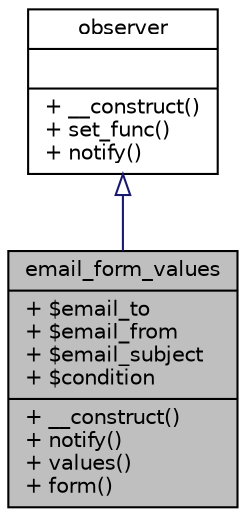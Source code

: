 digraph "email_form_values"
{
  edge [fontname="Helvetica",fontsize="10",labelfontname="Helvetica",labelfontsize="10"];
  node [fontname="Helvetica",fontsize="10",shape=record];
  Node1 [label="{email_form_values\n|+ $email_to\l+ $email_from\l+ $email_subject\l+ $condition\l|+ __construct()\l+ notify()\l+ values()\l+ form()\l}",height=0.2,width=0.4,color="black", fillcolor="grey75", style="filled", fontcolor="black"];
  Node2 -> Node1 [dir="back",color="midnightblue",fontsize="10",style="solid",arrowtail="onormal",fontname="Helvetica"];
  Node2 [label="{observer\n||+ __construct()\l+ set_func()\l+ notify()\l}",height=0.2,width=0.4,color="black", fillcolor="white", style="filled",URL="$classobserver.html",tooltip="Impliments the observer in the observer patters. "];
}
